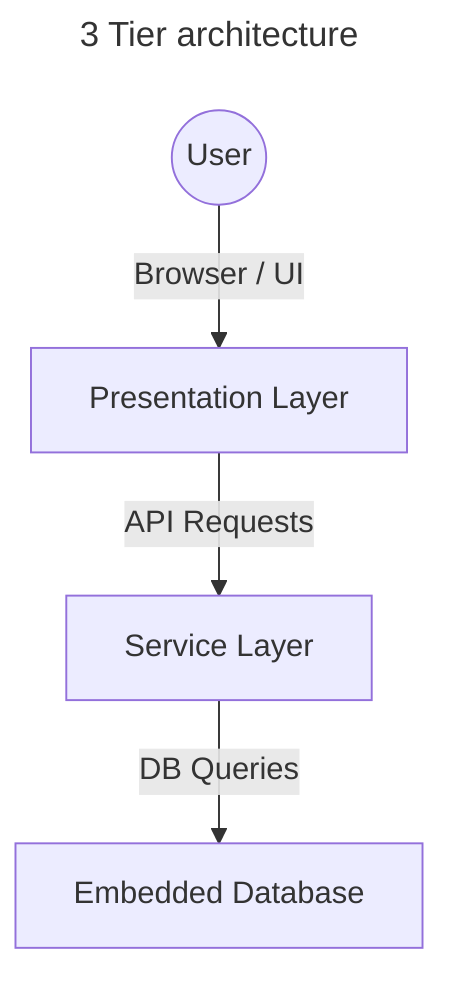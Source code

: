 ---
title: 3 Tier architecture
---
flowchart TB
    A((User)) --> |Browser / UI| B[Presentation Layer]
    B --> |API Requests| C[Service Layer]
    C --> |DB Queries| D[Embedded Database]